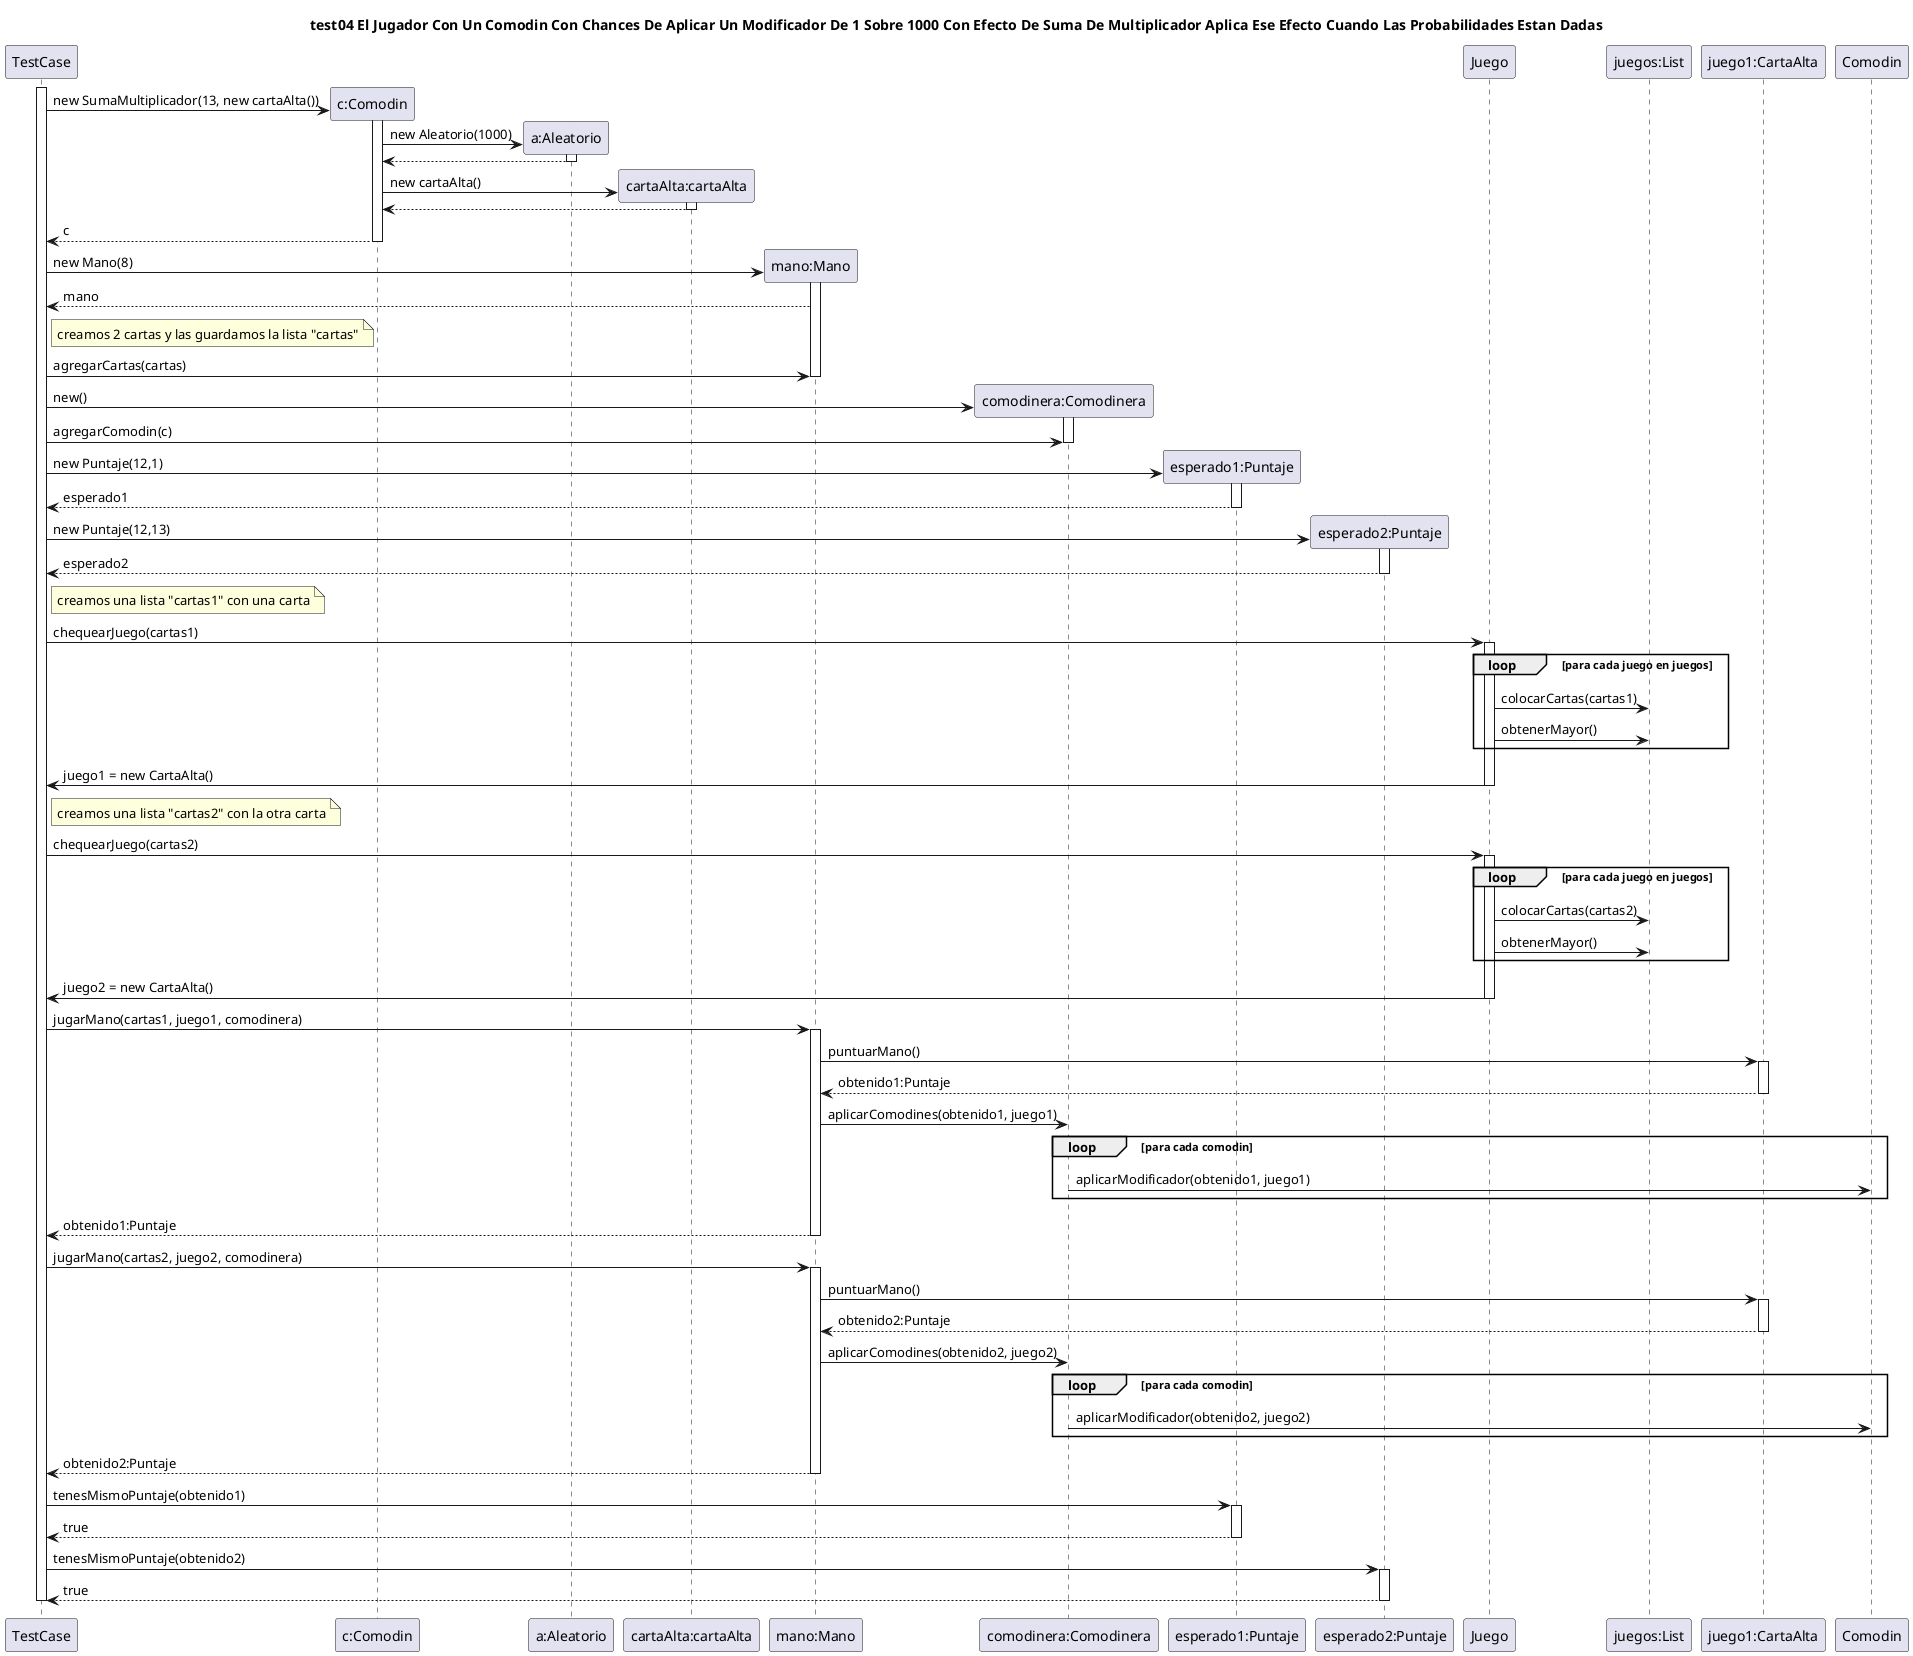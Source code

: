 @startuml casoDeUso4
title "test04 El Jugador Con Un Comodin Con Chances De Aplicar Un Modificador De 1 Sobre 1000 Con Efecto De Suma De Multiplicador Aplica Ese Efecto Cuando Las Probabilidades Estan Dadas"
!pragma teoz true

participant "TestCase" as TestCase

activate TestCase

TestCase -> "c:Comodin" as comodin **: new SumaMultiplicador(13, new cartaAlta())

activate comodin
comodin -> "a:Aleatorio" as aleatorio **: new Aleatorio(1000)
activate aleatorio
comodin <-- aleatorio
deactivate aleatorio
comodin -> "cartaAlta:cartaAlta" as cartaAlta ** : new cartaAlta()
activate cartaAlta
comodin <-- cartaAlta
deactivate cartaAlta
TestCase <-- comodin : c
deactivate comodin


TestCase -> "mano:Mano" as mano **: new Mano(8)
activate mano
TestCase <-- mano : mano
note right of TestCase: creamos 2 cartas y las guardamos la lista "cartas"
TestCase -> mano : agregarCartas(cartas)
deactivate mano

TestCase -> "comodinera:Comodinera" as comodinera **: new()
activate comodinera
TestCase -> comodinera : agregarComodin(c)
deactivate comodinera

TestCase -> "esperado1:Puntaje" as esperado1 **: new Puntaje(12,1)
activate esperado1
TestCase <-- esperado1 : esperado1
deactivate esperado1


TestCase -> "esperado2:Puntaje" as esperado2 **: new Puntaje(12,13)
activate esperado2
TestCase <-- esperado2 : esperado2
deactivate esperado2

note right of TestCase: creamos una lista "cartas1" con una carta
TestCase -> "Juego" as juego : chequearJuego(cartas1)
activate juego
loop para cada juego en juegos
juego -> "juegos:List" as juegos : colocarCartas(cartas1)
juego -> juegos: obtenerMayor()
end
TestCase <- juego : juego1 = new CartaAlta()
deactivate juego

note right of TestCase: creamos una lista "cartas2" con la otra carta
TestCase -> "Juego" as juego : chequearJuego(cartas2)
activate juego
loop para cada juego en juegos
juego -> "juegos:List" as juegos : colocarCartas(cartas2)
juego -> juegos: obtenerMayor()
end
TestCase <- juego : juego2 = new CartaAlta()
deactivate juego


TestCase -> mano : jugarMano(cartas1, juego1, comodinera)
activate mano
mano -> "juego1:CartaAlta" as mejor:  puntuarMano()

activate mejor
mano <-- mejor : obtenido1:Puntaje
deactivate mejor
mano -> comodinera : aplicarComodines(obtenido1, juego1)
loop para cada comodin
comodinera -> "Comodin" : aplicarModificador(obtenido1, juego1)
end
TestCase <-- mano : obtenido1:Puntaje
deactivate mano

TestCase -> mano : jugarMano(cartas2, juego2, comodinera)
activate mano
mano -> "juego2:CartaAlta" as mejor:  puntuarMano()

activate mejor
mano <-- mejor : obtenido2:Puntaje
deactivate mejor
mano -> comodinera : aplicarComodines(obtenido2, juego2)
loop para cada comodin
comodinera -> "Comodin" : aplicarModificador(obtenido2, juego2)
end
TestCase <-- mano : obtenido2:Puntaje
deactivate mano

TestCase -> esperado1 : tenesMismoPuntaje(obtenido1)
activate esperado1
TestCase <-- esperado1 : true
deactivate esperado1

TestCase -> esperado2 : tenesMismoPuntaje(obtenido2)
activate esperado2
TestCase <-- esperado2 : true
deactivate esperado2

deactivate TestCase

@enduml
